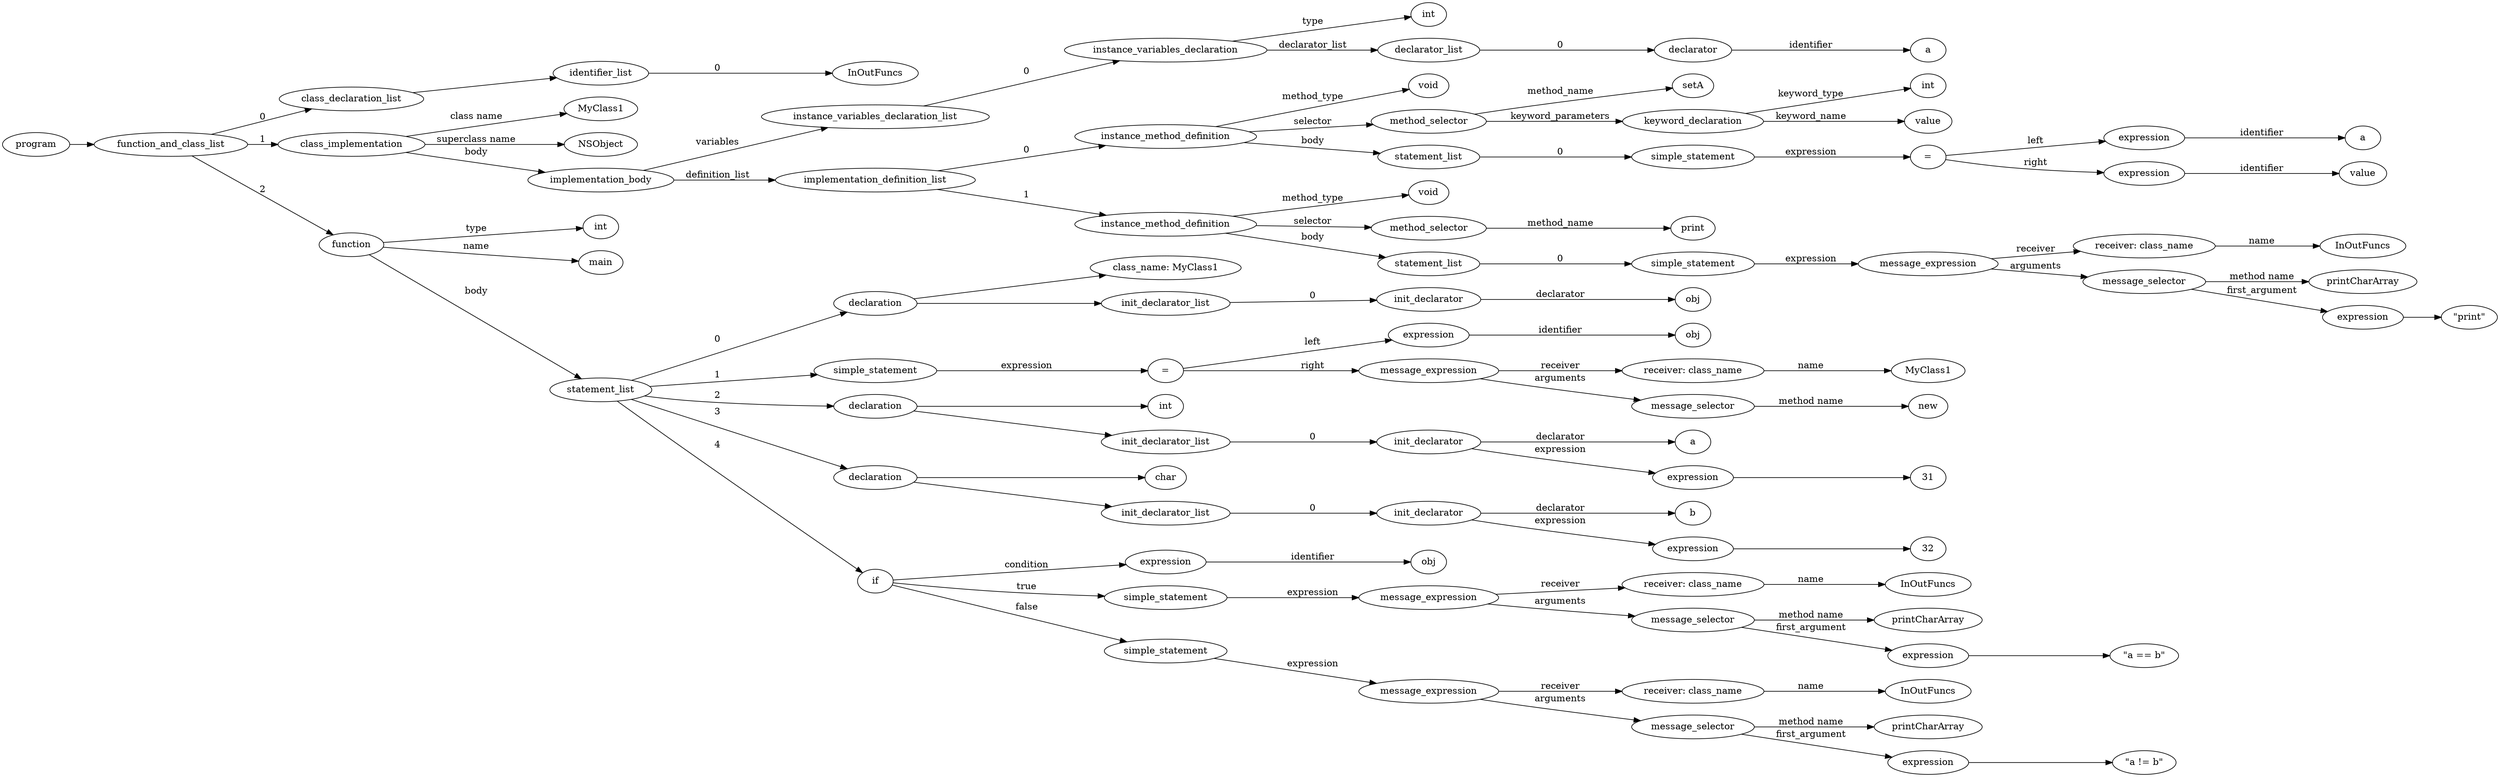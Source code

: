 digraph ObjectiveC { rankdir="LR";
70[label="program"];
70->2;
2[label="function_and_class_list"];
2->1[label="0"];
1[label="class_declaration_list"];
1->0;
0[label="identifier_list"];
0.0 [label="InOutFuncs"];
0->0.0 [label="0"];
2->30[label="1"];
30[label="class_implementation"];
30.1 [label="MyClass1"];
30->30.1 [label="class name"];
30.2 [label="NSObject"];
30->30.2 [label="superclass name"];
30->29[label="body"];
29[label="implementation_body"];
29->7[label="variables"];
7[label="instance_variables_declaration_list"];
7->6[label="0"];
6[label="instance_variables_declaration"];
6->3[label="type"];
3[label="int"];
6->5[label="declarator_list"];
5[label="declarator_list"];
5->4[label="0"];
4[label="declarator"];
4.1 [label="a"];
4->4.1[label="identifier"];
29->18[label="definition_list"];
18[label="implementation_definition_list"];
18->17[label="0"];
17[label="instance_method_definition"];
17->16[label="method_type"];
16[label="void"];
17->10[label="selector"];
10[label="method_selector"];
10->10.1 [label="method_name"];
10.1 [label="setA"];
10->9[label="keyword_parameters"];
9[label="keyword_declaration"];
9->8[label="keyword_type"];
8[label="int"];
9->9.2 [label="keyword_name"];
9.2 [label="value"];
17->15[label="body"];
15[label="statement_list"];
15->14[label="0"];
14[label="simple_statement"];
14->13[label="expression"];
13[label="expression"];
13[label="="];
13->11[label="left"];
11[label="expression"];
11->11.1 [label="identifier"];11.1[label="a"];
13->12[label="right"];
12[label="expression"];
12->12.1 [label="identifier"];12.1[label="value"];
18->28[label="1"];
28[label="instance_method_definition"];
28->27[label="method_type"];
27[label="void"];
28->19[label="selector"];
19[label="method_selector"];
19->19.1 [label="method_name"];
19.1 [label="print"];
28->26[label="body"];
26[label="statement_list"];
26->25[label="0"];
25[label="simple_statement"];
25->24[label="expression"];
24[label="expression"];
24[label="message_expression"];
24->20[label="receiver"];
20[label="receiver: class_name"];
20.1 [label="InOutFuncs"];
20->20.1 [label="name"];
24->23[label="arguments"];
23[label="message_selector"];
23.1 [label="printCharArray"];
23->23.1 [label="method name"]; 
23->22[label="first_argument"];
22[label="expression"];
22->21;
21[label=<"print">];
2->69[label="2"];
69[label="function"];
69->31[label="type"];
31[label="int"];
69->69.1 [label="name"];
69.1 [label="main"];
69->36[label="body"];
36[label="statement_list"];
36->35[label="0"];
35[label="declaration"];
35->34;
34[label="class_name: MyClass1"];
35->33;
33[label="init_declarator_list"];
33->32[label="0"];
32[label="init_declarator"];
32.1 [label="obj"];
32->32.1[label="declarator"];
36->42[label="1"];
42[label="simple_statement"];
42->41[label="expression"];
41[label="expression"];
41[label="="];
41->37[label="left"];
37[label="expression"];
37->37.1 [label="identifier"];37.1[label="obj"];
41->40[label="right"];
40[label="expression"];
40[label="message_expression"];
40->38[label="receiver"];
38[label="receiver: class_name"];
38.1 [label="MyClass1"];
38->38.1 [label="name"];
40->39[label="arguments"];
39[label="message_selector"];
39.1 [label="new"];
39->39.1 [label="method name"]; 
36->48[label="2"];
48[label="declaration"];
48->43;
43[label="int"];
48->47;
47[label="init_declarator_list"];
47->46[label="0"];
46[label="init_declarator"];
46.1 [label="a"];
46->46.1[label="declarator"];
46->45[label="expression"];
45[label="expression"];
45->44;
44[label="31"];
36->54[label="3"];
54[label="declaration"];
54->49;
49[label="char"];
54->53;
53[label="init_declarator_list"];
53->52[label="0"];
52[label="init_declarator"];
52.1 [label="b"];
52->52.1[label="declarator"];
52->51[label="expression"];
51[label="expression"];
51->50;
50[label="32"];
36->68[label="4"];
68[label="if"];
68->55[label="condition"];
55[label="expression"];
55->55.1 [label="identifier"];55.1[label="obj"];
68->61[label="true"];
61[label="simple_statement"];
61->60[label="expression"];
60[label="expression"];
60[label="message_expression"];
60->56[label="receiver"];
56[label="receiver: class_name"];
56.1 [label="InOutFuncs"];
56->56.1 [label="name"];
60->59[label="arguments"];
59[label="message_selector"];
59.1 [label="printCharArray"];
59->59.1 [label="method name"]; 
59->58[label="first_argument"];
58[label="expression"];
58->57;
57[label=<"a == b">];
68->67[label="false"];
67[label="simple_statement"];
67->66[label="expression"];
66[label="expression"];
66[label="message_expression"];
66->62[label="receiver"];
62[label="receiver: class_name"];
62.1 [label="InOutFuncs"];
62->62.1 [label="name"];
66->65[label="arguments"];
65[label="message_selector"];
65.1 [label="printCharArray"];
65->65.1 [label="method name"]; 
65->64[label="first_argument"];
64[label="expression"];
64->63;
63[label=<"a != b">];
}
